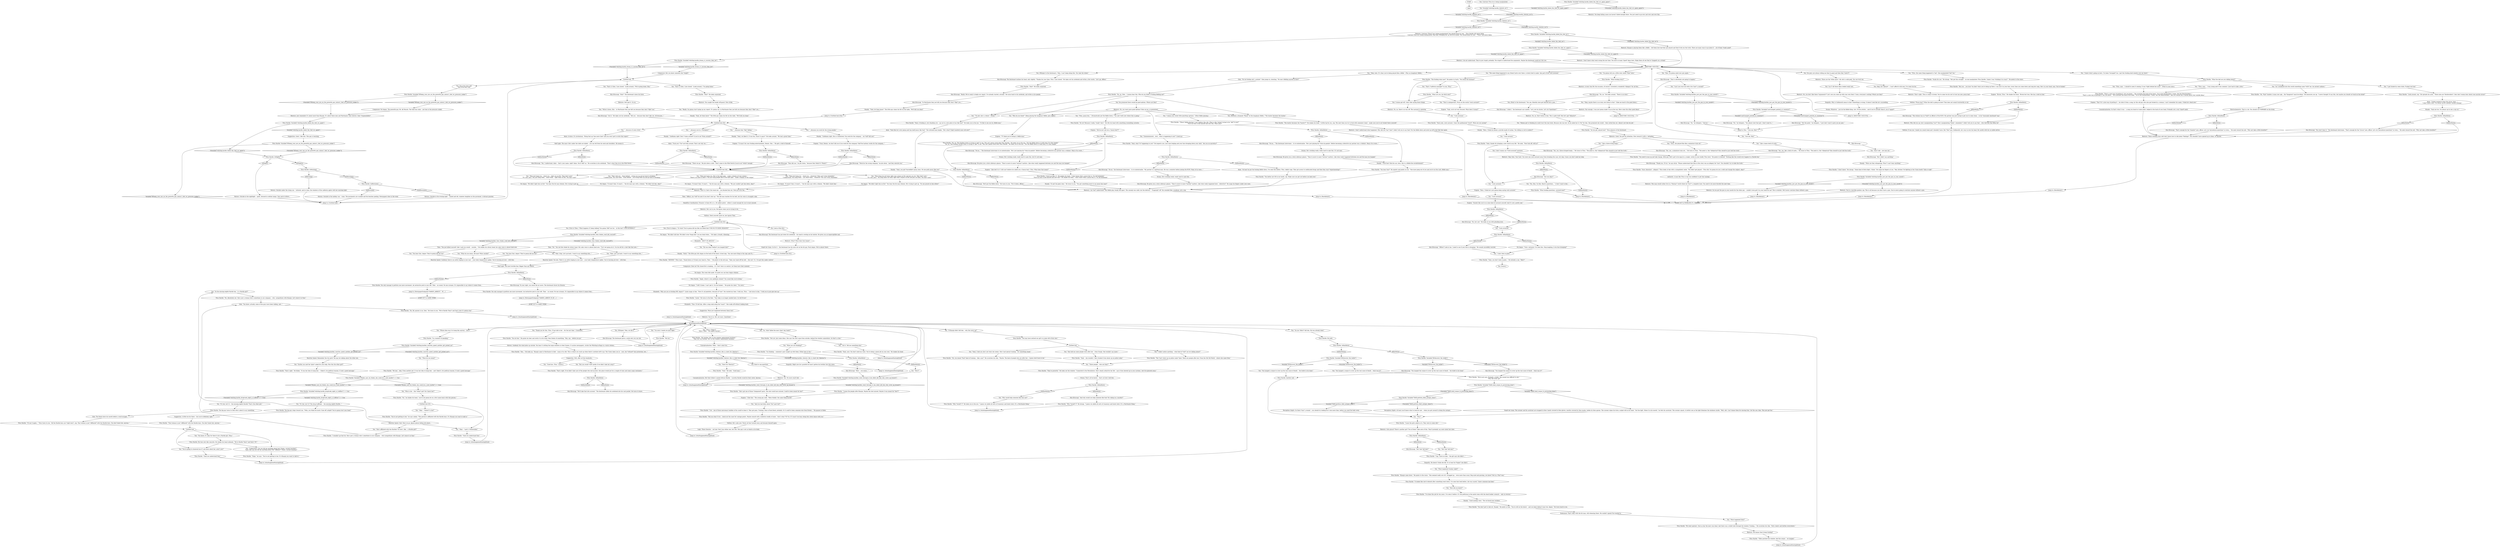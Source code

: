 # WHIRLING F1 / RHETORIC WC
# THE WHITECHECK TO MAKE SENSE OF THE SITUATION AND CONVINCE THE HARDIES TO COME CLEAN
# ==================================================
digraph G {
	  0 [label="START"];
	  1 [label="input"];
	  2 [label="You: \"So the missing eighth Hardie boy... is a Hardie girl?\""];
	  3 [label="Glen: \"You know, actually, some of the guys have been talking, and...\""];
	  4 [label="Rhetoric: Fair enough. I was just gonna make it up on the way. Here come the other good ideas!"];
	  5 [label="Titus Hardie: Variable[\"yard.hanged_pointed_at_cunoesse\"]"];
	  6 [label="Variable[\"yard.hanged_pointed_at_cunoesse\"]", shape=diamond];
	  7 [label="!(Variable[\"yard.hanged_pointed_at_cunoesse\"])", shape=diamond];
	  8 [label="Rhetoric: No, no. Don't listen to him. This is gold stuff. Now let's get *didactic*!"];
	  9 [label="You: \"Cock carousel.\""];
	  10 [label="Shanky: \"Fuck that! Kick his ass, boss, this is a fiddle-free establishment!\""];
	  11 [label="Titus Hardie: \"No, no. This fucking clown is trying to *get* to me. This ain't gonna work with Titus Hardie.\" He looks you in the eye. \"Put the fiddle down or walk away. It's that simple.\"\n\"No, no. This fucking suicide carny is trying to *get* to me. This ain't gonna work with Titus Hardie.\" He looks you in the eye. \"Put the fiddle down or walk away. It's that simple.\""];
	  12 [label="Fat Angus: \"We didn't light him on fire!\" You hear the fat man wheeze. He's trying to get up."];
	  13 [label="Kim Kitsuragi: \"There we go.\" He jots down a note. \"Don't come to the Wild North if you're not *white* enough.\""];
	  14 [label="Rhetoric: He'll get it. Go on."];
	  15 [label="Untitled hub"];
	  16 [label="You: \"Wait. Let's go back. I want to say something else...\""];
	  17 [label="Titus Hardie: \"We're not sure. Probably a bullet. The wound was difficult to see.\"\n\"Why the cover up?\""];
	  18 [label="Titus Hardie: You only manage to perform one more movement. An instinctive jerk to your left. Then -- no sound. No one screams. It's impossible to say where it comes from..."];
	  19 [label="Rhetoric: You caught the leader off guard. Now strike."];
	  20 [label="Fat Angus: \"I left it home. I can't get it, I'm too fucked...\" He grabs his chest. \"I'm sorry.\""];
	  21 [label="Jump to: [whathappenedthatnighthub]"];
	  22 [label="You: \"Yeah, I told you she's not what she seems. She's had special training -- for something shady.\""];
	  23 [label="Reaction Speed: Remember the two girls? He may be talking about the other one."];
	  24 [label="Jump to: [Untitled hub (03)]"];
	  25 [label="Titus Hardie: Variable[\"whirling.hardies_just_put_the_gun_in_your_mouth\"]"];
	  26 [label="Variable[\"whirling.hardies_just_put_the_gun_in_your_mouth\"]", shape=diamond];
	  27 [label="!(Variable[\"whirling.hardies_just_put_the_gun_in_your_mouth\"])", shape=diamond];
	  28 [label="Titus Hardie: \"What fucking questions, carousel man?\""];
	  29 [label="You: \"I don't feel so good.\""];
	  30 [label="Kim Kitsuragi: \"No-no,\" the lieutenant intervenes -- to re-contextualize. \"My partner is a spiritual man. He was a minister before joining the RCM. Many of us were...\""];
	  31 [label="Drama: Whatever -- just do the fiddle-thing, sire. It'll be artistic... and if you've already done it, do it *again*!"];
	  32 [label="Volition: *Pussy-boy?* What the hell is going on here? That does not sound trustworthy at all."];
	  33 [label="Shanky: \"Fatty!\" The little guy hits Angus on the back of the head. A loud slap. \"Say one more thing to the cops and I'll...\""];
	  34 [label="You: \"...because of some chick.\""];
	  35 [label="You: \"They drag you out back, light your corpse on fire and piss on you. They don't care.\"\n\"It's cool, guys.  You drag them out back, light their corpses on fire and piss on them. You don't care!\""];
	  36 [label="You: \"What do you mean, old man? What suicide?\""];
	  37 [label="Jump to: [whathappenedthatnighthub]"];
	  38 [label="Titus Hardie: \"Yeah -- she wouldn't. She's fucked if she shows up on police radar.\""];
	  39 [label="Titus Hardie: \"You do that.\" He grabs his beer and swirls it in his hand, then thinks of something. \"Hey, cop -- before you go.\""];
	  40 [label="You: \"Understood. Can you tell me anything about her? Name, current location?\"\n\"Sure. But can you tell me anything about this *affiliate*? Name, current location?\""];
	  41 [label="You: \"It's her, isn't it? The drug trafficker -- the missing eighth Hardie...\""];
	  42 [label="Logic: These theories -- not bad. Don't buy either one, but still. This guy's not as dumb as he looks."];
	  43 [label="Jump to: [Hardiehub1]"];
	  44 [label="Kim Kitsuragi: \"Yes, yes, a miniature train set...\" He turns to Titus. \"The point is, this *allegorical* Kim should've just told the truth.\""];
	  45 [label="You: \"Titus, the same thing happened to *me*. She manipulated *me* too.\""];
	  46 [label="You: I don't wanna say *cock-carousel* anymore."];
	  47 [label="Eugene: \"Brutal, Titus.\" He shakes his head. \"Brutal but true. She has a hold on him.\""];
	  48 [label="Rhetoric: Good. You got his attention. Now reward it with a  metaphor."];
	  49 [label="Titus Hardie: IsKimHere()"];
	  50 [label="IsKimHere()", shape=diamond];
	  51 [label="!(IsKimHere())", shape=diamond];
	  52 [label="Kim Kitsuragi: \"Officer? Look at me. I need to see if your face is drooping.\" He sounds incredibly worried."];
	  53 [label="You: \"Titus, man --  I was young and it was summer. I just had to take a dive.\""];
	  54 [label="Kim Kitsuragi: \"You won't hear it.\" The lieutenant intervenes. \"That's enough for the *circus* now, officer. Let's do *procedural questions* or even...\" He nods toward the exit. \"Why not take a little breather?\""];
	  55 [label="Eugene: \"Sounds like you're on some kind of carousel yourself. And it's not a pretty one.\""];
	  56 [label="Titus Hardie: Variable[\"whirling.hardie_failed_the_rhet_wc_again\"]"];
	  57 [label="Variable[\"whirling.hardie_failed_the_rhet_wc_again\"]", shape=diamond];
	  58 [label="!(Variable[\"whirling.hardie_failed_the_rhet_wc_again\"])", shape=diamond];
	  59 [label="You: \"Who do you think?\" (Keep playing the imaginary fiddle; grin sagely.)"];
	  60 [label="Titus Hardie: \"You better not OD in our booth, cop. Make sure you get out before you keel over.\""];
	  61 [label="Fat Angus: \"It wasn't that. It wasn't...\" the fat man says with a wheeze. \"We just couldn't get him down, okay?\""];
	  62 [label="You: \"That's it then. Case closed.\" (Look around.) \"We're going home, Kim.\""];
	  63 [label="You: \"You hear that, Angus! They're gonna kill me too!\""];
	  64 [label="Eugene: \"It wasn't for your fucking entertainment, Dennis. She...\" He gets a hold of himself."];
	  65 [label="You: \"What happened then?\""];
	  66 [label="Titus Hardie: \"Cop, I have no idea -- the girl says she didn't...\""];
	  67 [label="Titus Hardie: Variable[\"whirling.hardies_rhetoric_tibs_is_short_for_tiberius\"]"];
	  68 [label="Variable[\"whirling.hardies_rhetoric_tibs_is_short_for_tiberius\"]", shape=diamond];
	  69 [label="!(Variable[\"whirling.hardies_rhetoric_tibs_is_short_for_tiberius\"])", shape=diamond];
	  70 [label="Titus Hardie: \"Why *would* I?\" He looks you in the eye: \"I guess we abide all sorts of runaways and losers here. It's a Martinaise thing.\""];
	  71 [label="You: \"And you had ideas about *his* past too?\""];
	  72 [label="You: \"She's affiliated with the Hardies? So she's, like... a Hardie girl?\""];
	  73 [label="Titus Hardie: \"No. Absolutely not. She's just a woman who's sometimes in our company -- who  sympathizes with Klaasje. Let's leave it at that.\""];
	  74 [label="Titus Hardie: Variable[\"whirling.hardie_drugtrade_eight_is_trafficer\"] == true"];
	  75 [label="Variable[\"whirling.hardie_drugtrade_eight_is_trafficer\"] == true", shape=diamond];
	  76 [label="!(Variable[\"whirling.hardie_drugtrade_eight_is_trafficer\"] == true)", shape=diamond];
	  77 [label="Suggestion: What just happened between these two?"];
	  78 [label="You: \"Yes, Kim, I'm fine. Back to questions...\" (I don't want to die.)"];
	  79 [label="Titus Hardie: \"What fucking story?\""];
	  80 [label="Titus Hardie: \"But you -- you have *no idea* what you're doing up there. I can see it in your face, every time you come down and sing her song. She's in your head, man. You're fucked.\""];
	  81 [label="Titus Hardie: \"The fucking what now?\" He points to Garte. \"You mean the barman?\""];
	  82 [label="Titus Hardie: IsKimHere()"];
	  83 [label="IsKimHere()", shape=diamond];
	  84 [label="!(IsKimHere())", shape=diamond];
	  85 [label="Alain: \"Yeah like he's ever gonna pull top shelf pussy like that!\" The tattooed man laughs. \"He's what? Eight hundred years old now?\""];
	  86 [label="You: Can I? All those ideas looked really bad..."];
	  87 [label="You: \"I mean your sweet little plaything upstairs.\" (More fiddle playing.)"];
	  88 [label="Kim Kitsuragi: He gives you a stern sideways glance. \"Time to move to more *serious* matters. Like what really happened between you and the man you hanged.\""];
	  89 [label="You: \"They just hang you -- shoot you -- light you on fire. They don't care!\"\n\"It's cool, guys. You just hang them -- shoot them -- light them on fire. You don't care!\""];
	  90 [label="Titus Hardie: You only manage to perform one more movement. An instinctive jerk to your left. Then -- no sound. No one screams. It's impossible to say where it comes from..."];
	  91 [label="whathappenedthatnighthub"];
	  92 [label="Theo: \"No.\" You see him shake his silvery head. His calm voice is almost kind now. \"*I'm* not gonna do it. I'm too old for a shot like that now...\""];
	  93 [label="You: (Whisper) \"Kim, we did it.\""];
	  94 [label="You: \"Whose idea was it to hang him anyway -- hers?\""];
	  95 [label="Jump to: [whathappenedthatnighthub]"];
	  96 [label="Titus Hardie: \"Glad you understand that.\""];
	  97 [label="Titus Hardie: IsKimHere()"];
	  98 [label="IsKimHere()", shape=diamond];
	  99 [label="!(IsKimHere())", shape=diamond];
	  100 [label="Titus Hardie: \"Huh?\" He looks surprised."];
	  101 [label="Jump to: [Hardiehub1]"];
	  102 [label="Kim Kitsuragi: \"But I didn't say anything.\""];
	  103 [label="Kim Kitsuragi: \"That is absolutely not going to happen.\""];
	  104 [label="Titus Hardie: \"What are you, his bitch now?\""];
	  105 [label="Kim Kitsuragi: \"Thank you, I'll try,\" he says dryly. \"Please understand that Kim in this story was an allegory for *you*. You shouldn't try to hide the truth.\""];
	  106 [label="You: (Point to the lieutenant) \"You see, Kimothy here got himself into a jam...\""];
	  107 [label="Electrochemistry: That is a lie. You should cut FORWARD on the drink."];
	  108 [label="You: \"Like a damn deck of cards.\""];
	  109 [label="Rhetoric: These working class oafs don't know how to talk about *feelings*. You shouldn't have opened up to them. Or anyone."];
	  110 [label="You: \"I know what's going on here. I've been *wronged* too. I got this fucking dark shadow over my heart.\""];
	  111 [label="Titus Hardie: IsKimHere()"];
	  112 [label="IsKimHere()", shape=diamond];
	  113 [label="!(IsKimHere())", shape=diamond];
	  114 [label="You: \"Okay, men. It's clear you're being played like a fiddle.\" (Play an imaginary fiddle.)"];
	  115 [label="Titus Hardie: IsKimHere()"];
	  116 [label="IsKimHere()", shape=diamond];
	  117 [label="!(IsKimHere())", shape=diamond];
	  118 [label="Titus Hardie: \"*More* fiddle playing! I can't believe this shit. What is this *mime* trying to do, *get* to me?\"\n\"First he tries to kill himself and now this. What next?\""];
	  119 [label="Drama: He's working really, really hard to spin this."];
	  120 [label="Rhetoric: I do *not* understand! This fiddle play totally fell apart. The concept was solid, but the delivery -- *tragically* off. You sounded like a madman, not a cop."];
	  121 [label="Alain: A wince. It's involuntary. \"Bring that up *one more time* and you won't get to write that report.\""];
	  122 [label="Kim Kitsuragi: To your right, you sense the air move. The lieutenant draws his firearm."];
	  123 [label="Titus Hardie: IsKimHere()"];
	  124 [label="IsKimHere()", shape=diamond];
	  125 [label="!(IsKimHere())", shape=diamond];
	  126 [label="You: \"She told me some people were after her -- from Oranje. She wouldn't say more.\""];
	  127 [label="Titus Hardie: \"No,\" he shakes his head, \"you're not gonna be on a first name basis with this person.\""];
	  128 [label="Jump to: [whathappenedthatnighthub]"];
	  129 [label="Volition: He's calm now. Threw all that turmoil away and became himself again."];
	  130 [label="Kim Kitsuragi: \" ... \""];
	  131 [label="Rhetoric: So you put the gun in your mouth for the other guy -- couldn't even get it in your hand for me? This is bullshit. We'll never convince them without a gun."];
	  132 [label="You: I wanna get off, I don't like saying those things."];
	  133 [label="You: (Perform a dramatic *finale* on the imaginary fiddle.) \"The hunter becomes the hunter.\""];
	  134 [label="Titus Hardie: \"Look around, cop.\" He spreads his arms. \"These men are *dockworkers*, they don't wanna hear about your psycho circus!\""];
	  135 [label="You: \"I got fucked by some chick. Fucked real bad.\""];
	  136 [label="You: \"Cock carousel.\""];
	  137 [label="Titus Hardie: \"No, no, Glen... I wanna hear this. Who do you think is fucking fiddling me?\""];
	  138 [label="You: Okay, but *please* -- I can't afford to fail now. I've come too far..."];
	  139 [label="Titus Hardie: IsKimHere()"];
	  140 [label="IsKimHere()", shape=diamond];
	  141 [label="!(IsKimHere())", shape=diamond];
	  142 [label="You: \"Write it down, Kim -- in Martinaise they just kill you because they don't *like* you.\""];
	  143 [label="Shivers: Outside in the evening light -- ruined and old, shadows lengthen on the pavement. A distant gunshot."];
	  144 [label="Elizabeth: \"Fine. I'll tell him. After a long walk along the *coast*.\" She walks off without looking back."];
	  145 [label="You: \"They club you -- from behind -- string you up and go back to drinking.\"\n\"I understand. You club them -- from behind -- you string them up and go back to drinking.\""];
	  146 [label="Titus Hardie: IsKimHere()"];
	  147 [label="IsKimHere()", shape=diamond];
	  148 [label="!(IsKimHere())", shape=diamond];
	  149 [label="Fat Angus: \"It wasn't that. It wasn't...\" the fat man says with a wheeze. \"We didn't hit him, okay?\""];
	  150 [label="Titus Hardie: He nods."];
	  151 [label="Reaction Speed: Hah! Here we go. Jigsaw pieces falling into place..."];
	  152 [label="You: \"Good bye, Titus.\" [Leave.]"];
	  153 [label="Rhetoric: I do not understand. They're just stupid, probably. Too stupid to understand the arguments. Maybe the lieutenant could do it for you."];
	  154 [label="You: \"You know, it's okay for there to be a Hardie girl, Titus.\""];
	  155 [label="Kim Kitsuragi: \"No,\" he whispers. \"You almost shot that girl. I don't want to...\""];
	  156 [label="Jump to: [Hardiehub1]"];
	  157 [label="Titus Hardie: \"So you got, played huh?\" Titus glances at the lieutenant."];
	  158 [label="Eugene: \"That *is* a nice way of putting it -- he stole it from a song, by this old guy who also got fucked by a woman. I can't remember his name, I think he's dead now.\""];
	  159 [label="You: \"Titus, man -- I should've seen it coming. It was *right behind her eyes*.\" (Point to your eyes.)"];
	  160 [label="You: \"Cock carousel.\""];
	  161 [label="Titus Hardie: \"Yeah, thanks for bringing a new word in my life.\" He nods. \"Now fuck off, will'ya?\""];
	  162 [label="Eugene: \"Yeah, we're all very focused. What does it mean?\""];
	  163 [label="Rhetoric: That's right. Titus is ready to break. You've come too far not to trust me now, pussy-boy!"];
	  164 [label="You: \"Goooooooooood... lord... what is happening to me?\" (Look up.)"];
	  165 [label="RHETORIC HUB FFS"];
	  166 [label="Titus Hardie: IsMorning()"];
	  167 [label="IsMorning()", shape=diamond];
	  168 [label="!(IsMorning())", shape=diamond];
	  169 [label="Jump to: [NewspaperEndgame(\"HARIES_ARREST_W_KI ...]"];
	  170 [label="Volition: Steel yourself, push on. Just ignore Theo."];
	  171 [label="Titus Hardie: \"Cause the girls asked us to. They were in some shit.\""];
	  172 [label="Titus Hardie: His face sets like concrete. He shakes his head solemnly. \"We're Hardie *boys* and that's *it*.\""];
	  173 [label="Shanky: \"What are they whispering, Titus? I can't hear anything.\""];
	  174 [label="Titus Hardie: \"I don't know.\" He shrugs. \"Some kind of bitch fight, I think.\" He snaps his fingers at you. \"Hey, bitches! No fighting in the Union booth! Talk or walk!\""];
	  175 [label="Kim Kitsuragi: \"I didn't,\" the lieutenant says quietly. \"Let's not do stories. Let's do *questions*.\""];
	  176 [label="Titus Hardie: IsKimHere()"];
	  177 [label="IsKimHere()", shape=diamond];
	  178 [label="!(IsKimHere())", shape=diamond];
	  179 [label="You: \"The same thing happened to my friend Garte over there. A chick tried to make  him part of her cock carousel.\""];
	  180 [label="Rhetoric: Klaasje is playing them like a fiddle -- tell them how bad they got played and they'll tell you the truth. There are many ways to go about it -- all of them *really good*."];
	  181 [label="Kim Kitsuragi: He gives you a stern sideways glance. \"Time to move to more *serious* matters. Like what really happened between you and the man you hanged.\""];
	  182 [label="Kim Kitsuragi: \"He'll put the fiddle down.\" He turns to you. \"Put it down, officer.\""];
	  183 [label="Alain: \"Fuck you! *I'm* not from around. That's not why we...\""];
	  184 [label="Untitled hub (03)"];
	  185 [label="Titus Hardie: \"Huh?\" He looks surprised."];
	  186 [label="Conceptualization: Tibbs -- that's short for..."];
	  187 [label="Titus Hardie: \"Not yet. Just some ideas. She says the shot came from outside, behind the window somewhere. So that's a clue.\""];
	  188 [label="You: \"What do you mean?\""];
	  189 [label="Titus Hardie: \"You're not getting to her,\" he says calmly. \"This person is affiliated with the Hardie boys. It's Klaasje you want to talk to.\""];
	  190 [label="Untitled hub"];
	  191 [label="Jump to: [whathappenedthatnighthub]"];
	  192 [label="Jump to: [You: \"\"Gun me, Kim!\"\"]"];
	  193 [label="Titus Hardie: \"You need to man up and take charge, little guy. Shit's got to be equal in a couple. Listen to your buddy Titus here.\" He points to himself. \"Nothing like this would ever happen to a Hardie boy.\""];
	  194 [label="Titus Hardie: \"The hunter becomes the *hunter*?\" He shakes his head. \"A little tip for you, cop. The next time you try to fuck with someone's head -- make sure you're not fucked there yourself.\""];
	  195 [label="You: You promised there would be good options. Where are they?"];
	  196 [label="Jump to: [Hardiehub1]"];
	  197 [label="Conceptualization: So that's what it was -- a song you heard at some point, lodged in the back of your head. Probably not a very *good* point."];
	  198 [label="Volition: It was me. I made you sound weak and I shouldn't have. But *this* guy, Goldmouth, he's way in over his head. Be careful with his so-called advice."];
	  199 [label="Titus Hardie: \"Yeah, it fucking is, but whaddaya do -- say no to a nice piece of ass like that?\" He looks you in the eye. \"I'd like to see you try, fiddle-man.\""];
	  200 [label="Kim Kitsuragi: He gives you a stern sideways glance. \"Time to move to more *earthly* matters. Like what really happened here -- detective?\" He snaps his fingers under your nose."];
	  201 [label="You: \"They just hang you, like in the dark ages -- make a display of your corpse.\"\n\"There's no need to hide it. You just hang people like in the dark ages -- make a display of the corpse.\""];
	  202 [label="Titus Hardie: Variable[\"whirling.hardie_failed_the_rhet_wc_again\"]"];
	  203 [label="Variable[\"whirling.hardie_failed_the_rhet_wc_again\"]", shape=diamond];
	  204 [label="!(Variable[\"whirling.hardie_failed_the_rhet_wc_again\"])", shape=diamond];
	  205 [label="You: One of his boys will.\nOne of his boys will!"];
	  206 [label="You: (Turn to Theo.) \"What happens if I keep talking? You gonna *kill* me too -- in this bar?! FOR NOTHING?!\""];
	  207 [label="Rhetoric: Girls plural? There's another girl? Two of them? Take note of this. They'll probably say more about her later."];
	  208 [label="Titus Hardie: Variable[\"TASK.perform_field_autopsy_done\"]"];
	  209 [label="Variable[\"TASK.perform_field_autopsy_done\"]", shape=diamond];
	  210 [label="!(Variable[\"TASK.perform_field_autopsy_done\"])", shape=diamond];
	  211 [label="Perception (Sight): At least you'll know what to look for now -- when you get around to doing the autopsy."];
	  212 [label="Titus Hardie: \"I've done this job for ten years. I've seen it before. It's the politician in the motel room with the dead hooker scenario -- only in reverse.\""];
	  213 [label="Titus Hardie: \"I do -- one of those mercenary buddies of his could've done it. They got guns. Training. Years of bad blood, probably. Or it could've been someone else from Krenel...\" He pauses to think."];
	  214 [label="Titus Hardie: \"She's got one of those *chequered* pasts. The shot could have missed. Could've been meant for her?\""];
	  215 [label="Jump to: [whathappenedthatnighthub]"];
	  216 [label="You: \"Okay -- *where* is she?\""];
	  217 [label="You: \"But you would *still* prefer if we didn't take her away?\""];
	  218 [label="Fat Angus: \"Guys, seriously. I've seen this. Stop laughing. Is his face drooping?\""];
	  219 [label="Kim Kitsuragi: \"Yes, yes, three-stringed banjo...\" He turns to Titus. \"The point is, this *allegorical* Kim should've just told the truth.\""];
	  220 [label="Alain: \"I kinda wanted to hear the circus, boss...\"\n\"I don't know, boss, I'm always up for another suicide attempt.\""];
	  221 [label="Titus Hardie: \"Yeah, what *is* happening to you?\" He inspects you: your eyes bulging and your face drooping down your skull. \"Are you on narcotics?\""];
	  222 [label="Empathy: He doesn't think she did. Or at least he *hopes* she didn't."];
	  223 [label="Fat Angus: \"It wasn't that, it wasn't...\" the fat man says with a wheeze. \"We didn't shoot him.\""];
	  224 [label="Titus Hardie: Variable[\"XP.keep_your_eye_on_the_powerful_guy_minus1_rhet_wc_pressure_cooker\"]"];
	  225 [label="Variable[\"XP.keep_your_eye_on_the_powerful_guy_minus1_rhet_wc_pressure_cooker\"]", shape=diamond];
	  226 [label="!(Variable[\"XP.keep_your_eye_on_the_powerful_guy_minus1_rhet_wc_pressure_cooker\"])", shape=diamond];
	  227 [label="Titus Hardie: IsAfternoon()"];
	  228 [label="IsAfternoon()", shape=diamond];
	  229 [label="!(IsAfternoon())", shape=diamond];
	  230 [label="Shivers: Outside under the rising sun -- tattered, and in ruins; the windows of the cafeteria aglow with her morning light."];
	  231 [label="You: \"Really. I'm gonna start typing up my report. It's gonna say: in Martinaise they just kill you because they don't *like* you...\""];
	  232 [label="Esprit de Corps: Go for it -- the lieutenant has his eyes set on the fat guy. Push Angus. We're almost there."];
	  233 [label="Composure: Fat Angus. The powerful guy. Mr. All Muscle. The time has come -- put him in the pressure cooker."];
	  234 [label="Titus Hardie: IsKimHere()"];
	  235 [label="IsKimHere()", shape=diamond];
	  236 [label="!(IsKimHere())", shape=diamond];
	  237 [label="Titus Hardie: \"Me too.\""];
	  238 [label="Eugene: \"Fuck, Dennis, we don't kill you if you work for the company! Half the harbour works for the company...\""];
	  239 [label="Jump to: [Untitled hub (02)]"];
	  240 [label="You: \"How did you know?\""];
	  241 [label="You: \"Did *she* kill him?\""];
	  242 [label="You: \"I'm gonna tell you a little story about *Kim* here.\""];
	  243 [label="Titus Hardie: The big guy turns to Glen who's about to say something."];
	  244 [label="You: \"That's *cafeteria manager* to you, Titus.\""];
	  245 [label="Rhetoric: No, no, there's no way off. The carousel is spinning."];
	  246 [label="You: \"Like a three-string banjo.\""];
	  247 [label="Shanky: \"Yeah me too. I'm always up to see a cop cry.\""];
	  248 [label="Kim Kitsuragi: \"The witness has no *hold* on officers of the RCM. My partner was just trying to get you to come clean -- in his *unusually emotional* way.\""];
	  249 [label="Shanky: \"Boss, I think he means a joyride made of suckas. You telling us we're suckers?\""];
	  250 [label="Drama: He's working really, really hard to spin this. It's not easy."];
	  251 [label="Jump to: [RHETORIC HUB FFS]"];
	  252 [label="Titus Hardie: IsKimHere()"];
	  253 [label="IsKimHere()", shape=diamond];
	  254 [label="!(IsKimHere())", shape=diamond];
	  255 [label="Shanky: \"Yeah, we liked it. It was fun, wasn't it guys?\" He looks around. \"We had a great time.\""];
	  256 [label="Kim Kitsuragi: The lieutenant has put down his notebook -- his hand is resting on his holster. He gives you an imperceptible nod."];
	  257 [label="Jump to: [Untitled hub]"];
	  258 [label="You: \"You hanged a corpse to cover up the real cause of death -- what was it?\""];
	  259 [label="Shanky: \"Goddamn right, this is Uniontown! You work for the company -- we *will* kill you!\""];
	  260 [label="You: (Turn to Angus.) \"Or what? You're gonna kill me like you killed him? FOR NO FUCKING REASON?\""];
	  261 [label="Titus Hardie: \"My brother. He's in the window replacement business.\"\n\"Nah, he's my brother. He's in the window replacement business.\""];
	  262 [label="Titus Hardie: \"They're powerful.\" He looks out the window. \"Connected to the Moralintern. She's clearly afraid for her life -- says if she showed up in your systems, she'd be ghosted away.\""];
	  263 [label="Titus Hardie: \"Why *would* I?\" He shrugs. \"I guess we abide all sorts of runaways and losers here. It's a Martinaise thing.\""];
	  264 [label="Jump to: [whathappenedthatnighthub]"];
	  265 [label="Titus Hardie: \"That's right.\" He blinks. \"It was her idea to hang him -- I liked it, for political reasons. It sent a good message.\""];
	  266 [label="You: \"You're going to stonewall me if I ask more about her, aren't you?\""];
	  267 [label="Titus Hardie: \"Nope,\" he says. \"You're not getting to her. It's Klaasje you want to talk to.\""];
	  268 [label="Titus Hardie: \"That woman is just *affiliated* with the Hardie boys. You don't know her, anyway. \""];
	  269 [label="Titus Hardie: Variable[\"whirling.hardie_rhetoric_wc\"]"];
	  270 [label="Variable[\"whirling.hardie_rhetoric_wc\"]", shape=diamond];
	  271 [label="!(Variable[\"whirling.hardie_rhetoric_wc\"])", shape=diamond];
	  272 [label="You: \"Don't talk -- just gun me.\""];
	  273 [label="Titus Hardie: \"Sure, binoclard -- allegory.\" Titus looks at him with a sympathetic smile. \"You didn't get played -- Titus did. I'm gonna do you a solid and change the subject, okay?\""];
	  274 [label="Rhetoric: Why did you say she's manipulating *you?* She's manipulating *them*, remember? I didn't tell you to say that -- who told him that filthy lie?"];
	  275 [label="You: \"Cock csrosssel\""];
	  276 [label="Glen: \"No we fucking ain't, asshole!\" Glen jumps in, shouting. \"No one's fiddling anyone in here!\""];
	  277 [label="You: \"'Tis pity she's a whore.\" (Wink.)"];
	  278 [label="Empathy: Why is Goldmouth mean to him? Something is wrong. It doesn't look like he's succeeding."];
	  279 [label="Titus Hardie: \"You hear that?\" He squints and points at you. \"One more peep out of you and you're on the curb, fiddle man.\""];
	  280 [label="Kim Kitsuragi: \"No-no...\" The lieutenant intervenes to re-contextualize. \"He's just playing his *viola da gamba*. Before becoming a detective my partner was a violinist. Many of us were...\""];
	  281 [label="Elizabeth: \"SHUT UP, ANGUS!\""];
	  282 [label="Half Light: The most terrible fear. Bigger than any before."];
	  283 [label="You: \"You hanged a corpse to cover up the real cause of death -- the bullet in his head.\""];
	  284 [label="Titus Hardie: Variable[\"XP.discover_the_bullet\"]"];
	  285 [label="Variable[\"XP.discover_the_bullet\"]", shape=diamond];
	  286 [label="!(Variable[\"XP.discover_the_bullet\"])", shape=diamond];
	  287 [label="Titus Hardie: \"Lizzie.\" He turns to the fixer. \"Your help is no longer needed here. Go tell Evrart.\""];
	  288 [label="Fat Angus: \"We didn't light him on fire!\" You hear the fat man wheeze. He's trying to get up. \"No one pissed on him either!\""];
	  289 [label="Shanky: \"Good analogy, boss.\" The rat-faced man snickers."];
	  290 [label="Titus Hardie: \"Tibbs patched the window. And the corpse -- we hanged.\""];
	  291 [label="You: \"Thank you for this, Titus. I'll go talk to her -- for the last time.\" (Conclude.)"];
	  292 [label="You: \"Why would help someone like that out?\""];
	  293 [label="Eugene: \"I like that.\" The young guy nods. \"Been thinkin' the same thing myself.\""];
	  294 [label="Titus Hardie: \"Tell you what I'd do -- check out the coast for vantage points. Maybe consult with a ballistics buddy of mine -- that's what *I'd* do. If I wasn't too busy doing this clown dance with you.\""];
	  295 [label="Kim Kitsuragi: \"In Martinaise they just kill you because they don't *like* you...\""];
	  296 [label="Suggestion: A little too far there -- but you're definitely right."];
	  297 [label="Titus Hardie: The big guy steps toward you. \"Fella, you think too much. Ease off, alright? You're gonna hurt your head.\""];
	  298 [label="Empathy: Right now he's grateful he hasn't gotten his brother into this mess."];
	  299 [label="You: [Leave.]"];
	  300 [label="Kim Kitsuragi: \"No, he's not.\" He looks at you with pleading eyes."];
	  301 [label="Jump to: [Hardiehub1]"];
	  302 [label="Titus Hardie: \"I have no idea, E.\" He shakes his head. \"I don't know what a pussy-boy is. I'm old fashioned.\"\n\"First he tries to kill himself and now this?\" He shakes his head. \"I don't know what a pussy-boy is. I'm old fashioned.\""];
	  303 [label="Titus Hardie: IsKimHere()"];
	  304 [label="IsKimHere()", shape=diamond];
	  305 [label="!(IsKimHere())", shape=diamond];
	  306 [label="Jump to: [Hardiehub1]"];
	  307 [label="Kim Kitsuragi: \"They kill you,\" he jots down, \"because they think it's *funny*.\""];
	  308 [label="Titus Hardie: \"Angie, where's your goddamn inhaler? You sound like you're dying.\""];
	  309 [label="Rhetoric: That's it, that's the weak one -- you flushed him out. Now go in for the..."];
	  310 [label="Elizabeth: \"Why are you so fucking FAT, Angus?!\" Lizzie snaps at him. \"Now it's all pointless, because of *you*. You wasted my time. I told you, Titus --\" she turns to him. \"I told you to just give her up.\""];
	  311 [label="Titus Hardie: Another nod."];
	  312 [label="Titus Hardie: \"It looked like she'd redosed after something went down. I've seen that look before, she was scared. I knew someone had died.\""];
	  313 [label="Kim Kitsuragi: \"Did *she* kill him?\""];
	  314 [label="Rhetoric: He means they'd been fucking?"];
	  315 [label="Conceptualization: Bet their father's named Atticus Hardie -- Lucretia Hardie would be their sister. Anyway."];
	  316 [label="You: \"These people -- who are they?\""];
	  317 [label="You: \"Okay -- I get it. Stonewalled.\""];
	  318 [label="Titus Hardie: \"Glad you understand that.\""];
	  319 [label="You: \"As I awakened into this world something came *with* me. An ancient sadness.\""];
	  320 [label="Rhetoric: Okay then. Your fault. You were one cock carousel away from breaking the case, but okay. Guess you don't need my help."];
	  321 [label="Kim Kitsuragi: \"Are you okay?\""];
	  322 [label="Titus Hardie: \"Yeah, you don't look so good...\" He extends a can. \"Beer?\""];
	  323 [label="Rhetoric: Those are the *other guys*. My shit is solid gold. You can trust me."];
	  324 [label="Shanky: \"It can't be good, boss.\" He turns to you. \"You got something more to say pussy boy man?\""];
	  325 [label="Shivers: Outside in the midday sun -- ruins. The pavements are cracked and the benches peeling. Newspapers blow in the wind."];
	  326 [label="Kim Kitsuragi: \"Yes, I understand, Alain -- that's your name, right? Alain. You'll *kill* us.\" He scratches in his notebook. \"That's what they do in the Wild North.\""];
	  327 [label="Reaction Speed: Too late. There is an awful ringing in your ears -- your body temperature spikes. You're burning all over -- with fear."];
	  328 [label="Shanky: \"Goddamn right! Don't *come around* if you're not *from around*!\""];
	  329 [label="You: \"I'm sorry I made you guys fight.\""];
	  330 [label="Titus Hardie: \"DENNIS!\" Titus roars. \"Stand down or I'll beat your head in. Theo --\" He points to the old man. \"Take your hand off the belt -- this isn't '31. I've got this under control.\""];
	  331 [label="You: \"So you *didn't* kill him. He was already dead.\""];
	  332 [label="Shanky: \"Yeah, let them know!\" The little guy slams his fist on the table. \"We'll kill you dead.\""];
	  333 [label="You: \"Why?\""];
	  334 [label="Perception (Sight): So there *was* a wound -- you should try looking for it one more time, before you send the body away."];
	  335 [label="Endurance: That's okay with the fat man, still wheezing there. He couldn't speak if he wanted to."];
	  336 [label="Jump to: [whathappenedthatnighthub]"];
	  337 [label="You: \"Short for Tiberius?\""];
	  338 [label="Titus Hardie: \"You may have noticed our girl's in some shit of her own.\""];
	  339 [label="Titus Hardie: \"The *can't show up on police radar* kind. There are people after her. From the Old Old World -- where she came from.\""];
	  340 [label="Titus Hardie: IsKimHere()"];
	  341 [label="IsKimHere()", shape=diamond];
	  342 [label="!(IsKimHere())", shape=diamond];
	  343 [label="Kim Kitsuragi: \"And why would you help someone like that? By taking on a murder?\""];
	  344 [label="Titus Hardie: \"I'm thinking -- someone's past caught up with them. Either hers or his.\""];
	  345 [label="You: \"Hers?\""];
	  346 [label="Titus Hardie: \"In a manner of speaking.\""];
	  347 [label="Titus Hardie: \"That's right. If we didn't take care of the people who end up here, this place would just be a couple of ruins and some cargo containers.\""];
	  348 [label="Kim Kitsuragi: The lieutenant inclines his head, only slightly. \"Thanks for your time, Titus. Case closed.\" He takes out his notebook and writes a few words. \"Let's go, officer.\""];
	  349 [label="Untitled hub (02)"];
	  350 [label="You: \"Titus, she played Kim like a miniature train set.\""];
	  351 [label="You: \"Kimmo got to thinking he could trust this bad chick. Because she was hot. So he asked her to *lie* for him. She promised she would -- then ratted him out. Almost cost him his job.\""];
	  352 [label="Titus Hardie: Variable[\"whirling.hardie_failed_the_rhet_wc\"]"];
	  353 [label="Variable[\"whirling.hardie_failed_the_rhet_wc\"]", shape=diamond];
	  354 [label="!(Variable[\"whirling.hardie_failed_the_rhet_wc\"])", shape=diamond];
	  355 [label="You: You guys are always telling me they're good and then they *aren't*!"];
	  356 [label="You: \"He was dead *before* you hanged him?\""];
	  357 [label="Composure: But you know someone who *might*."];
	  358 [label="Titus Hardie: Variable[\"XP.keep_your_eye_on_the_powerful_guy_minus1_rhet_wc_pressure_cooker\"]"];
	  359 [label="Variable[\"XP.keep_your_eye_on_the_powerful_guy_minus1_rhet_wc_pressure_cooker\"]", shape=diamond];
	  360 [label="!(Variable[\"XP.keep_your_eye_on_the_powerful_guy_minus1_rhet_wc_pressure_cooker\"])", shape=diamond];
	  361 [label="You: \"You hear that, Angus! They're gonna kill me too!\""];
	  362 [label="Titus Hardie: IsKimHere()"];
	  363 [label="IsKimHere()", shape=diamond];
	  364 [label="!(IsKimHere())", shape=diamond];
	  365 [label="Theo: \"Officer, you *will* be next if you don't shut up.\" The old man reaches for his belt, but his voice is strangely calm."];
	  366 [label="You: \"If Klaasje didn't kill him -- why the cover up?\""];
	  367 [label="Esprit de Corps: The coroner and his assistant are wrapped in blue: hands covered in blue gloves, mouths covered by blue masks, bodies by blue aprons. The coroner wipes his brow, scalpel still in his hand. \"Get the light. Shine it in his mouth,\" he tells his assistant. The coroner squats, to better see as the light illumines the darkness inside. \"Well, shit. Can't blame them for missing that. Get the saw, Alan. This just got fun.\""];
	  368 [label="Titus Hardie: \"We went upstairs. Sure as day the merc was dead. And there was a bullet hole through the window. Fucking...\" He scratches his chin. \"Dirty sheets and bottles everywhere.\""];
	  369 [label="You: Back to cop questions."];
	  370 [label="Titus Hardie: \"Yeah.\" He nods. \"Good man.\""];
	  371 [label="Drama: That's all he knows -- that's all she's told him."];
	  372 [label="You: \"What are you thinking?\""];
	  373 [label="You: (Whisper to the lieutenant.) \"Kim, I can't keep doing this. You take the wheel.\""];
	  374 [label="Jump to: [whathappenedthatnighthub]"];
	  375 [label="Jump to: [whathappenedthatnighthub]"];
	  376 [label="Titus Hardie: Variable[\"XP.glen_says_he_thinks_she_could_be_a_new_hardie\"] == true"];
	  377 [label="Variable[\"XP.glen_says_he_thinks_she_could_be_a_new_hardie\"] == true", shape=diamond];
	  378 [label="!(Variable[\"XP.glen_says_he_thinks_she_could_be_a_new_hardie\"] == true)", shape=diamond];
	  379 [label="Titus Hardie: \"I wouldn't go that far. She's just a woman who's sometimes in our company -- who sympathizes with Klaasje. Let's leave it at that.\""];
	  380 [label="Glen: The blond shuts his mouth before a word escapes."];
	  381 [label="You: Convince Titus he is being manipulated."];
	  382 [label="You: Variable[\"whirling.hardie_rhetoric_wc\"]"];
	  383 [label="Variable[\"whirling.hardie_rhetoric_wc\"]", shape=diamond];
	  384 [label="!(Variable[\"whirling.hardie_rhetoric_wc\"])", shape=diamond];
	  385 [label="You: \"Kim, I'm gonna need your gun again. \""];
	  386 [label="Rhetoric: I don't understand what happened. Why did you *say* that? I didn't tell you to say that! Put the fiddle down and never go off script like that again."];
	  387 [label="Titus Hardie: \"Yeah yeah, cock carousel. I hear the goddamned *word*. What are you saying?\""];
	  388 [label="You: \"Cock carousel.\""];
	  389 [label="Kim Kitsuragi: \"No-no...\" The lieutenant intervenes -- to re-contextualize. \"He's just playing his *viola da gamba*. Before becoming a detective my partner was a violinist. Many of us were...\""];
	  390 [label="Eugene: \"Like hell it is! I still can't believe he called you a *pussy-boy*, Titus. What does that mean?\""];
	  391 [label="You: \"They just hang you -- shoot you -- whatever! They can't even remember.\"\n\"I understand. You hang them -- you shoot them -- whatever! You can't even remember.\""];
	  392 [label="Shivers: Outside in the nightlight -- quiet, dressed in sodium lamps. Torn and in tatters..."];
	  393 [label="Titus Hardie: IsKimHere()"];
	  394 [label="IsKimHere()", shape=diamond];
	  395 [label="!(IsKimHere())", shape=diamond];
	  396 [label="Kim Kitsuragi: \"You hanged the corpse to cover up the real cause of death -- what was it?\""];
	  397 [label="Titus Hardie: Variable[\"whirling.hardies_theo_thinks_youll_kill_yourself\"]"];
	  398 [label="Variable[\"whirling.hardies_theo_thinks_youll_kill_yourself\"]", shape=diamond];
	  399 [label="!(Variable[\"whirling.hardies_theo_thinks_youll_kill_yourself\"])", shape=diamond];
	  400 [label="Hand/Eye Coordination: Firearm! A Glace 08, or a .38 calibre pistol -- either is small enough for you to have missed."];
	  401 [label="You: \"So, *who* killed the merc then? Any leads?\""];
	  402 [label="Kim Kitsuragi: The lieutenant gives a smile only you can see."];
	  403 [label="Titus Hardie: \"Oh, you meant *that* kind of training -- like a spy?\" He scratches his chin. \"Maybe. The kind of people who are after her... I guess she'd have to be.\""];
	  404 [label="Jump to: [whathappenedthatnighthub]"];
	  405 [label="Titus Hardie: \"I mean the people after Klaasje. Maybe the shot missed. Maybe it was meant for *her*?\""];
	  406 [label="Titus Hardie: IsKimHere()"];
	  407 [label="IsKimHere()", shape=diamond];
	  408 [label="!(IsKimHere())", shape=diamond];
	  409 [label="Titus Hardie: Variable[\"whirling.hardies_reaction_speed_another_girl_picked_up\"]"];
	  410 [label="Variable[\"whirling.hardies_reaction_speed_another_girl_picked_up\"]", shape=diamond];
	  411 [label="!(Variable[\"whirling.hardies_reaction_speed_another_girl_picked_up\"])", shape=diamond];
	  412 [label="Titus Hardie: \"We had... help. From another girl. It was her idea to hang him -- and I liked it, for political reasons. It sent a good message.\""];
	  413 [label="Suggestion: Still, after all this headache..."];
	  414 [label="Titus Hardie: \"I'll say it again...\" Titus turns to you. \"All the Hardie boys are *right here*, cop. That woman is just *affiliated* with the Hardie boys. You don't know her, anyway. \""];
	  415 [label="Titus Hardie: Variable[\"whirling.hardies_just_put_the_gun_in_your_mouth\"]"];
	  416 [label="Variable[\"whirling.hardies_just_put_the_gun_in_your_mouth\"]", shape=diamond];
	  417 [label="!(Variable[\"whirling.hardies_just_put_the_gun_in_your_mouth\"])", shape=diamond];
	  418 [label="Kim Kitsuragi: \"No, no.\" He looks around. \"There is no story.\""];
	  419 [label="Titus Hardie: IsKimHere()"];
	  420 [label="IsKimHere()", shape=diamond];
	  421 [label="!(IsKimHere())", shape=diamond];
	  422 [label="Alain: \"At least he put the fucking fiddle down. I've seen this before, Titus. Addict cops. They got access to confiscated drugs and then they start *experimenting*.\""];
	  423 [label="Kim Kitsuragi: \"Got it.\" He takes out his notebook. \"Kill you -- because they don't like you. All because...\""];
	  424 [label="Rhetoric: Convince *Titus?* he's being manipulated? You should know by now -- Titus Hardie will never falter.\nConvince Titus he's being manipulated? Bad idea. Bringing her up will do no good. You should know by now -- *Titus* will never falter."];
	  425 [label="Titus Hardie: Variable[\"XP.discover_the_bullet\"]"];
	  426 [label="Variable[\"XP.discover_the_bullet\"]", shape=diamond];
	  427 [label="!(Variable[\"XP.discover_the_bullet\"])", shape=diamond];
	  428 [label="Titus Hardie: Variable[\"whirling.hardie_drama_rc_success_they_lie\"]"];
	  429 [label="Variable[\"whirling.hardie_drama_rc_success_they_lie\"]", shape=diamond];
	  430 [label="!(Variable[\"whirling.hardie_drama_rc_success_they_lie\"])", shape=diamond];
	  431 [label="Fat Angus: \"We didn't kill him! We didn't even *hang him*, he was dead when...\" He takes a breath, wheezing."];
	  432 [label="Kim Kitsuragi: \"Work for the wrong company,\" he jots down, \"and they execute you.\""];
	  433 [label="Rhetoric: He's on to you. He knows what you're trying to do..."];
	  434 [label="Titus Hardie: \"You don't get to talk yet, Shanky.\" He points at him. \"You're still on the bench -- and you keep taking it easy too, Angus.\" He turns back to you."];
	  435 [label="Composure: Does he? His closed fist is shaking... it's *you* who's in control. Let them have their moment."];
	  436 [label="Untitled hub"];
	  437 [label="Titus Hardie: \"Yeah, sure. You don't need my clues. You're doing a great job on your own.\" He shakes his head."];
	  438 [label="Titus Hardie: \"She...\" He looks up. \"Klaasje came to Martinaise to hide -- many of us did. This is where you wash up when there's nowhere left to go. The Union takes you in -- now, she *refused* that protection, but...\""];
	  439 [label="Kim Kitsuragi: \"Really. We're ready to begin our report. I've already started, actually.\" He turns back to his notebook, and writes as he speaks:"];
	  440 [label="Shanky: \"Yeah, let them know!\" The little guy slams his fist on the table. \"We'll kill you dead.\""];
	  441 [label="You: \"Gun me, Kim!\""];
	  442 [label="Titus Hardie: \"Oh, *that* shadow. A man your age... the *hangover* must be lethal.\" He measures you up. \"I never thought I'd say this, but maybe you should cut back on the drink?\""];
	  443 [label="Rhetoric: This man would rather live in a *fantasy* world where he *isn't* a complete loser. You need to be more forceful the next time."];
	  444 [label="Titus Hardie: \"That's a nice way of putting it, but you know...\" He scratches the back of his head. \"I'm in the Dockworkers' Union. Not the Heartworkers'.\"\n\"That's a nice way of putting it, but you know...\" He scratches the back of his head. \"I'm in the Dockworkers' Union. Not the Heartworkers'. And you should see a shrink about your suicide ideas.\""];
	  445 [label="Titus Hardie: \"What the hell are you talking about?\""];
	  446 [label="Jump to: [Hardiehub1]"];
	  447 [label="You: \"That is unimportant. Focus on the words *cock carousel*.\""];
	  448 [label="Rhetoric: You keep failing cause you haven't failed enough times. You just need to go over and over and over this."];
	  449 [label="Rhetoric: Oh, you don't like these *arguments*? Let's see you come up with your own then! C'mon, everyone's waiting! Where are they?"];
	  450 [label="Drama: He's working really, really hard to spin this, but it's not easy."];
	  451 [label="You: \"What happened Sunday night?\""];
	  452 [label="Fat Angus: The room falls quiet. So quiet you can hear Angus wheeze."];
	  453 [label="Untitled hub (04)"];
	  454 [label="You: \"That's it then. Case closed.\" (Look around.) \"I'm going home.\""];
	  455 [label="Jump to: [NewspaperEndgame(\"HARIES_ARREST\", \"M ...]"];
	  456 [label="Reaction Speed: Suddenly there is an awful ringing in your ears -- your body temperature spikes. You're burning all over -- with fear."];
	  457 [label="Rhetoric: What? What does that mean?"];
	  458 [label="Titus Hardie: Variable[\"TASK.send_corpse_to_processing_done\"]"];
	  459 [label="Variable[\"TASK.send_corpse_to_processing_done\"]", shape=diamond];
	  460 [label="!(Variable[\"TASK.send_corpse_to_processing_done\"])", shape=diamond];
	  461 [label="Rhetoric: You're in. He's all yours. Questions!"];
	  462 [label="Rhetoric: Yes. No more small talk."];
	  463 [label="You: \"I didn't notice anything -- what kind of *shit* are we talking about?\""];
	  464 [label="Kim Kitsuragi: \"Hers -- you mean...\""];
	  465 [label="Titus Hardie: Variable[\"whirling.hardies_went_through_if_she_didnt_kill_him_why_cover_up_branch\"]"];
	  466 [label="Variable[\"whirling.hardies_went_through_if_she_didnt_kill_him_why_cover_up_branch\"]", shape=diamond];
	  467 [label="!(Variable[\"whirling.hardies_went_through_if_she_didnt_kill_him_why_cover_up_branch\"])", shape=diamond];
	  468 [label="Kim Kitsuragi: \"We'll take that into account.\" The lieutenant slides his notebook into his coat pocket. He turns to leave."];
	  469 [label="Rhetoric: A story that fits the occasion, of course! I invented a wonderful *allegory* for all this..."];
	  470 [label="Titus Hardie: Variable[\"whirling.hardie_failed_the_rhet_wc_again_again\"]"];
	  471 [label="Variable[\"whirling.hardie_failed_the_rhet_wc_again_again\"]", shape=diamond];
	  472 [label="!(Variable[\"whirling.hardie_failed_the_rhet_wc_again_again\"])", shape=diamond];
	  473 [label="You: \"It's her, isn't it -- the missing eighth Hardie? That's the other girl.\""];
	  474 [label="Kim Kitsuragi: \"That's enough for the *shadow* now, officer. Let's do *procedural questions* or even...\" He nods toward the exit. \"Why not take a little breather?\""];
	  475 [label="Rhetoric: You're a horrible gunless cop. This is all because you don't have a gun. You're never going to convince anyone without a gun."];
	  476 [label="Jump to: [RHETORIC HUB FFS]"];
	  477 [label="You: \"Okay, maybe there is no story, but listen to this!\" (Take me back to the good ideas.)"];
	  478 [label="Kim Kitsuragi: \"Not the point,\" he whispers. \"I just don't want to give you my gun.\""];
	  479 [label="You: \"Can't you trust me with it for *just* a second?\""];
	  480 [label="Kim Kitsuragi: \"No,\" he whispers. \"God no.\""];
	  481 [label="Titus Hardie: IsKimHere()"];
	  482 [label="IsKimHere()", shape=diamond];
	  483 [label="!(IsKimHere())", shape=diamond];
	  484 [label="Authority: A man like Titus is way too confident to get that analogy."];
	  485 [label="Rhetoric: Oh, you want more good options? Here we go, so goooooood..."];
	  486 [label="Titus Hardie: \"Sucks for you.\" He shrugs. \"But get this straight -- no one manipulates Titus Hardie. I knew I was *sticking it in crazy*.\" He points to the stairs."];
	  487 [label="Eugene: \"Boss, I think he's just gonna keep saying cock carousel.\""];
	  488 [label="Titus Hardie: \"Do we? Because I really, *really* don't.\" He tilts his head with something resembling curiosity."];
	  489 [label="Shanky: \"Yeah, you pull *incredible* pussy, boss. No one pulls pussy like you!\""];
	  490 [label="You: \"Titus, pussy-boy...\" (Dramatically put the fiddle down.) \"You and I both now where this is going.\""];
	  491 [label="You: \"...because you're a *foreigner*.\""];
	  492 [label="Suggestion: Good. I like this. This guy is learning."];
	  493 [label="Titus Hardie: IsNight()"];
	  494 [label="IsNight()", shape=diamond];
	  495 [label="!(IsNight())", shape=diamond];
	  496 [label="Titus Hardie: IsKimHere()"];
	  497 [label="IsKimHere()", shape=diamond];
	  498 [label="!(IsKimHere())", shape=diamond];
	  499 [label="Kim Kitsuragi: \"You hanged the corpse to cover up the real cause of death -- the bullet in his head.\""];
	  500 [label="Untitled hub (02)"];
	  501 [label="Half Light: The man's fists under the table are balled -- you can tell from his neck and shoulders. He means it."];
	  502 [label="You: \"Got it. Tell me something else.\""];
	  503 [label="Shivers: Suddenly the wind picks up outside. You hear it rattling the large windows in their frames. It carries newspapers, circles the Whirling-in-Rags in a warm column..."];
	  504 [label="Titus Hardie: \"No. My answer is no, Glen.\" He turns to you. \"We're Hardie *boys* and that's how it's gonna stay.\""];
	  506 [label="Kim Kitsuragi: \"Yes, yes, like a deck of cards...\" He turns to Titus. \"The point is, this *allegorical* Kim should've just told the truth.\""];
	  507 [label="Rhetoric: I don't know what went wrong the last time. You have so many *good* ideas here. Make them all see they're *puppets on a string*."];
	  508 [label="Eugene: \"*I* think you're losing it, fiddle-man.\""];
	  509 [label="Eugene: \"Did he just call you a *pussy-boy*?\""];
	  510 [label="Titus Hardie: IsKimHere()"];
	  511 [label="IsKimHere()", shape=diamond];
	  512 [label="!(IsKimHere())", shape=diamond];
	  513 [label="Titus Hardie: \"Klaasje came down.\" He points to the stairs. \"She seemed really out of it. Drugged up -- even more than usual. Bug eyed and gurning, you know? Not in a *fun* way.\""];
	  514 [label="Rhetoric: Just remember it's about more than Klaasje. It's about these men and Martinaise: their district, their *responsibility*."];
	  515 [label="You: \"...because they *like* killing.\""];
	  516 [label="You: \"...because you work for the wrong people.\""];
	  517 [label="Kim Kitsuragi: \"Huh?\" The lieutenant raises his brow."];
	  518 [label="Theo: \"You just killed yourself. Like I said you would -- suicide...\" He shakes his silvery head; his calm voice is almost kind now."];
	  519 [label="You: \"Wait. Stop. Let's go back. I want to say something else...\""];
	  520 [label="You: Look at Kim first."];
	  521 [label="You: \"Who's *Tibbs*?\"\n\"Who's Tibbs -- the eighth Hardie?\""];
	  522 [label="You: \"Earlier you said the *girls* asked for your help. Was this the other girl?\""];
	  523 [label="You: \"Who is she -- this *other* girl? Do I know her?\""];
	  12410008 [label="JUMP OUT to GAME OVER!", shape=diamond];
	  6400161 [label="JUMP OUT to WHIRLING F1 / HARDIE", shape=diamond];
	  12410034 [label="JUMP OUT to GAME OVER!", shape=diamond];
	  0 -> 1
	  2 -> 73
	  3 -> 504
	  4 -> 476
	  5 -> 6
	  5 -> 7
	  6 -> 155
	  7 -> 478
	  8 -> 351
	  9 -> 161
	  10 -> 279
	  11 -> 510
	  12 -> 309
	  13 -> 453
	  14 -> 142
	  15 -> 454
	  15 -> 205
	  15 -> 62
	  16 -> 327
	  17 -> 458
	  18 -> 455
	  19 -> 231
	  20 -> 310
	  21 -> 91
	  22 -> 403
	  23 -> 522
	  24 -> 184
	  25 -> 26
	  25 -> 27
	  26 -> 480
	  27 -> 5
	  28 -> 43
	  29 -> 322
	  30 -> 119
	  31 -> 251
	  32 -> 31
	  33 -> 330
	  34 -> 121
	  35 -> 288
	  36 -> 456
	  37 -> 91
	  38 -> 316
	  39 -> 503
	  40 -> 267
	  41 -> 297
	  42 -> 215
	  43 -> 6400161
	  44 -> 193
	  45 -> 486
	  46 -> 320
	  47 -> 419
	  48 -> 350
	  48 -> 108
	  48 -> 246
	  49 -> 50
	  49 -> 51
	  50 -> 474
	  51 -> 109
	  52 -> 29
	  53 -> 444
	  54 -> 109
	  55 -> 111
	  56 -> 57
	  56 -> 58
	  57 -> 153
	  58 -> 507
	  59 -> 508
	  60 -> 120
	  61 -> 309
	  62 -> 517
	  63 -> 456
	  64 -> 496
	  65 -> 368
	  66 -> 222
	  67 -> 68
	  67 -> 69
	  68 -> 337
	  68 -> 369
	  69 -> 298
	  70 -> 404
	  71 -> 213
	  72 -> 379
	  73 -> 3
	  74 -> 75
	  74 -> 76
	  75 -> 41
	  76 -> 473
	  77 -> 461
	  78 -> 28
	  79 -> 469
	  80 -> 47
	  81 -> 132
	  81 -> 244
	  81 -> 447
	  82 -> 83
	  82 -> 84
	  83 -> 52
	  84 -> 218
	  85 -> 489
	  86 -> 449
	  87 -> 118
	  88 -> 390
	  89 -> 12
	  90 -> 169
	  91 -> 291
	  91 -> 329
	  91 -> 521
	  91 -> 331
	  91 -> 366
	  91 -> 401
	  91 -> 93
	  91 -> 94
	  92 -> 16
	  92 -> 361
	  93 -> 402
	  94 -> 346
	  95 -> 91
	  96 -> 128
	  97 -> 98
	  97 -> 99
	  98 -> 468
	  100 -> 439
	  101 -> 6400161
	  102 -> 173
	  103 -> 441
	  103 -> 479
	  104 -> 132
	  104 -> 447
	  105 -> 273
	  106 -> 175
	  107 -> 49
	  108 -> 506
	  109 -> 301
	  110 -> 445
	  111 -> 112
	  111 -> 113
	  112 -> 300
	  113 -> 275
	  114 -> 276
	  115 -> 116
	  115 -> 117
	  116 -> 30
	  117 -> 422
	  118 -> 303
	  119 -> 200
	  120 -> 306
	  121 -> 501
	  122 -> 90
	  123 -> 124
	  123 -> 125
	  124 -> 313
	  125 -> 241
	  126 -> 38
	  127 -> 349
	  128 -> 91
	  129 -> 42
	  130 -> 272
	  131 -> 101
	  132 -> 245
	  133 -> 194
	  134 -> 220
	  135 -> 134
	  136 -> 55
	  137 -> 59
	  137 -> 277
	  137 -> 133
	  137 -> 195
	  138 -> 163
	  139 -> 140
	  139 -> 141
	  140 -> 326
	  141 -> 453
	  142 -> 423
	  143 -> 257
	  144 -> 77
	  145 -> 149
	  146 -> 147
	  146 -> 148
	  147 -> 13
	  148 -> 453
	  149 -> 309
	  150 -> 234
	  151 -> 72
	  151 -> 2
	  151 -> 317
	  153 -> 165
	  154 -> 172
	  155 -> 192
	  156 -> 6400161
	  157 -> 48
	  158 -> 197
	  159 -> 444
	  160 -> 487
	  161 -> 160
	  161 -> 46
	  162 -> 388
	  163 -> 32
	  164 -> 221
	  165 -> 385
	  165 -> 355
	  165 -> 45
	  165 -> 110
	  165 -> 114
	  165 -> 179
	  165 -> 242
	  165 -> 373
	  166 -> 168
	  166 -> 167
	  167 -> 230
	  168 -> 227
	  169 -> 12410008
	  170 -> 500
	  171 -> 207
	  172 -> 40
	  172 -> 266
	  173 -> 174
	  174 -> 415
	  175 -> 8
	  176 -> 177
	  176 -> 178
	  177 -> 54
	  178 -> 109
	  179 -> 81
	  180 -> 165
	  181 -> 10
	  182 -> 120
	  183 -> 146
	  184 -> 515
	  184 -> 34
	  184 -> 491
	  184 -> 516
	  185 -> 19
	  186 -> 67
	  187 -> 372
	  187 -> 502
	  188 -> 412
	  189 -> 151
	  190 -> 40
	  190 -> 154
	  190 -> 266
	  191 -> 91
	  192 -> 441
	  193 -> 105
	  194 -> 386
	  195 -> 485
	  196 -> 6400161
	  197 -> 109
	  198 -> 446
	  199 -> 85
	  200 -> 120
	  201 -> 61
	  202 -> 203
	  202 -> 204
	  203 -> 492
	  204 -> 493
	  205 -> 358
	  206 -> 397
	  207 -> 123
	  208 -> 209
	  208 -> 210
	  209 -> 334
	  210 -> 211
	  211 -> 333
	  212 -> 289
	  213 -> 294
	  214 -> 293
	  215 -> 91
	  216 -> 189
	  217 -> 347
	  218 -> 29
	  219 -> 193
	  220 -> 247
	  221 -> 115
	  222 -> 451
	  223 -> 309
	  224 -> 225
	  224 -> 226
	  225 -> 257
	  226 -> 493
	  227 -> 228
	  227 -> 229
	  228 -> 325
	  229 -> 143
	  230 -> 257
	  231 -> 332
	  232 -> 239
	  233 -> 514
	  234 -> 235
	  234 -> 236
	  235 -> 284
	  236 -> 425
	  237 -> 37
	  238 -> 362
	  239 -> 500
	  240 -> 212
	  241 -> 66
	  242 -> 79
	  243 -> 380
	  244 -> 104
	  245 -> 388
	  246 -> 219
	  247 -> 176
	  248 -> 274
	  249 -> 9
	  250 -> 181
	  251 -> 165
	  252 -> 253
	  252 -> 254
	  253 -> 280
	  254 -> 302
	  255 -> 64
	  256 -> 457
	  257 -> 15
	  258 -> 17
	  259 -> 238
	  260 -> 431
	  261 -> 186
	  262 -> 371
	  263 -> 404
	  264 -> 91
	  265 -> 376
	  266 -> 318
	  267 -> 375
	  268 -> 190
	  269 -> 270
	  269 -> 271
	  270 -> 424
	  271 -> 352
	  272 -> 102
	  273 -> 484
	  274 -> 198
	  275 -> 82
	  276 -> 137
	  277 -> 199
	  278 -> 31
	  279 -> 120
	  280 -> 450
	  281 -> 356
	  282 -> 393
	  283 -> 311
	  284 -> 285
	  284 -> 286
	  285 -> 499
	  286 -> 396
	  287 -> 144
	  288 -> 309
	  289 -> 434
	  290 -> 336
	  291 -> 39
	  292 -> 70
	  293 -> 71
	  294 -> 129
	  295 -> 440
	  296 -> 268
	  297 -> 296
	  298 -> 95
	  300 -> 275
	  301 -> 6400161
	  302 -> 324
	  303 -> 304
	  303 -> 305
	  304 -> 389
	  305 -> 10
	  306 -> 6400161
	  307 -> 453
	  308 -> 20
	  309 -> 365
	  310 -> 287
	  311 -> 333
	  312 -> 240
	  313 -> 66
	  314 -> 290
	  315 -> 21
	  316 -> 262
	  317 -> 96
	  318 -> 375
	  319 -> 442
	  320 -> 481
	  321 -> 160
	  321 -> 78
	  322 -> 299
	  323 -> 138
	  323 -> 86
	  324 -> 120
	  325 -> 257
	  326 -> 453
	  327 -> 282
	  328 -> 183
	  329 -> 237
	  330 -> 435
	  331 -> 150
	  332 -> 184
	  333 -> 171
	  334 -> 333
	  335 -> 65
	  336 -> 91
	  337 -> 370
	  338 -> 436
	  339 -> 316
	  340 -> 341
	  340 -> 342
	  341 -> 343
	  342 -> 292
	  343 -> 263
	  344 -> 406
	  345 -> 465
	  346 -> 409
	  347 -> 97
	  348 -> 100
	  349 -> 216
	  349 -> 317
	  350 -> 44
	  351 -> 157
	  352 -> 353
	  352 -> 354
	  353 -> 56
	  354 -> 180
	  355 -> 323
	  356 -> 33
	  357 -> 15
	  358 -> 360
	  358 -> 359
	  359 -> 233
	  360 -> 514
	  361 -> 456
	  362 -> 363
	  362 -> 364
	  363 -> 432
	  364 -> 453
	  365 -> 400
	  366 -> 338
	  367 -> 333
	  368 -> 314
	  369 -> 462
	  370 -> 315
	  371 -> 340
	  372 -> 344
	  373 -> 348
	  374 -> 91
	  375 -> 91
	  376 -> 377
	  376 -> 378
	  377 -> 74
	  378 -> 523
	  379 -> 3
	  380 -> 414
	  381 -> 382
	  382 -> 384
	  382 -> 383
	  383 -> 269
	  384 -> 269
	  385 -> 103
	  386 -> 156
	  387 -> 249
	  388 -> 387
	  389 -> 250
	  390 -> 302
	  391 -> 223
	  392 -> 257
	  393 -> 394
	  393 -> 395
	  394 -> 122
	  395 -> 18
	  396 -> 17
	  397 -> 398
	  397 -> 399
	  398 -> 518
	  399 -> 92
	  400 -> 433
	  401 -> 187
	  402 -> 37
	  403 -> 316
	  404 -> 91
	  405 -> 293
	  406 -> 408
	  406 -> 407
	  407 -> 464
	  408 -> 345
	  409 -> 410
	  409 -> 411
	  410 -> 23
	  411 -> 188
	  412 -> 376
	  413 -> 152
	  413 -> 217
	  414 -> 190
	  415 -> 416
	  415 -> 417
	  416 -> 131
	  417 -> 475
	  418 -> 106
	  418 -> 477
	  419 -> 420
	  419 -> 421
	  420 -> 248
	  421 -> 274
	  422 -> 60
	  423 -> 184
	  424 -> 428
	  425 -> 426
	  425 -> 427
	  426 -> 283
	  427 -> 258
	  428 -> 429
	  428 -> 430
	  429 -> 357
	  430 -> 15
	  431 -> 281
	  432 -> 453
	  433 -> 170
	  434 -> 335
	  435 -> 452
	  436 -> 463
	  436 -> 126
	  436 -> 22
	  437 -> 264
	  438 -> 413
	  439 -> 295
	  440 -> 24
	  441 -> 130
	  442 -> 107
	  443 -> 196
	  444 -> 158
	  445 -> 159
	  445 -> 135
	  445 -> 53
	  445 -> 319
	  446 -> 6400161
	  447 -> 162
	  449 -> 278
	  450 -> 88
	  451 -> 513
	  452 -> 308
	  453 -> 35
	  453 -> 391
	  453 -> 201
	  453 -> 145
	  453 -> 89
	  454 -> 185
	  455 -> 12410034
	  456 -> 282
	  457 -> 232
	  458 -> 459
	  458 -> 460
	  459 -> 367
	  460 -> 208
	  461 -> 91
	  462 -> 21
	  463 -> 339
	  464 -> 465
	  465 -> 466
	  465 -> 467
	  466 -> 405
	  467 -> 214
	  469 -> 418
	  470 -> 472
	  470 -> 471
	  472 -> 448
	  473 -> 243
	  474 -> 109
	  475 -> 101
	  476 -> 165
	  477 -> 4
	  478 -> 192
	  479 -> 25
	  480 -> 192
	  481 -> 482
	  481 -> 483
	  482 -> 321
	  483 -> 43
	  484 -> 443
	  485 -> 164
	  485 -> 133
	  485 -> 490
	  485 -> 277
	  485 -> 87
	  485 -> 59
	  486 -> 80
	  487 -> 136
	  488 -> 509
	  489 -> 120
	  490 -> 488
	  491 -> 328
	  492 -> 224
	  493 -> 494
	  493 -> 495
	  494 -> 392
	  495 -> 166
	  496 -> 497
	  496 -> 498
	  497 -> 307
	  498 -> 453
	  499 -> 311
	  500 -> 520
	  500 -> 260
	  500 -> 206
	  501 -> 139
	  502 -> 437
	  503 -> 438
	  504 -> 191
	  506 -> 193
	  507 -> 165
	  508 -> 11
	  509 -> 252
	  510 -> 512
	  510 -> 511
	  511 -> 182
	  512 -> 120
	  513 -> 312
	  514 -> 202
	  515 -> 255
	  516 -> 259
	  517 -> 14
	  518 -> 36
	  518 -> 519
	  518 -> 63
	  519 -> 327
	  520 -> 256
	  521 -> 261
	  522 -> 265
	  523 -> 127
}

